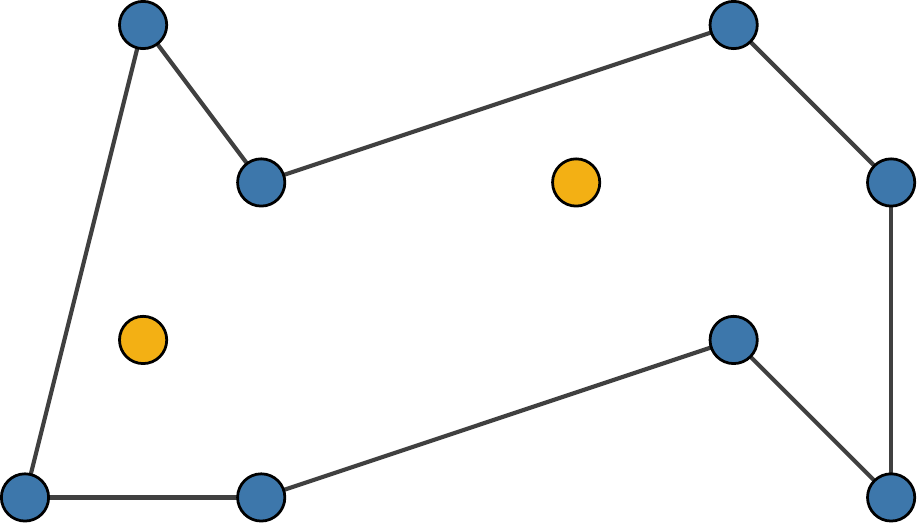 \documentclass{standalone}
\usepackage{tikz}
\usepackage{tikz-network}

\begin{document}
\begin{tikzpicture}
	\Vertex[RGB,color={61,119,171},x=-7,y=0]{R1}
	\Vertex[RGB,color={61,119,171},x=-5.5,y=6]{R2}

	\Vertex[RGB,color={61,119,171},x=-4,y=0]{R3}
	\Vertex[RGB,color={61,119,171},x=-4,y=4]{R4}

	\Vertex[RGB,color={61,119,171},x=2,y=2]{R5}
    \Vertex[RGB,color={61,119,171},x=2,y=6]{R6}

    \Vertex[RGB,color={61,119,171},x=4,y=0]{R7}
	\Vertex[RGB,color={61,119,171},x=4,y=4]{R8}

    \Vertex[RGB,color={243,176,20},x=-5.5,y=2]{S1}
	\Vertex[RGB,color={243,176,20},x=0,y=4]{S2}

    \Edge[](R5)(R7)
    \Edge[](R7)(R8)
    \Edge[](R8)(R6)
    \Edge[](R6)(R4)
    \Edge[](R4)(R2)
    \Edge[](R2)(R1)
    \Edge[](R1)(R3)
    \Edge[](R3)(R5)
\end{tikzpicture}
\end{document}
